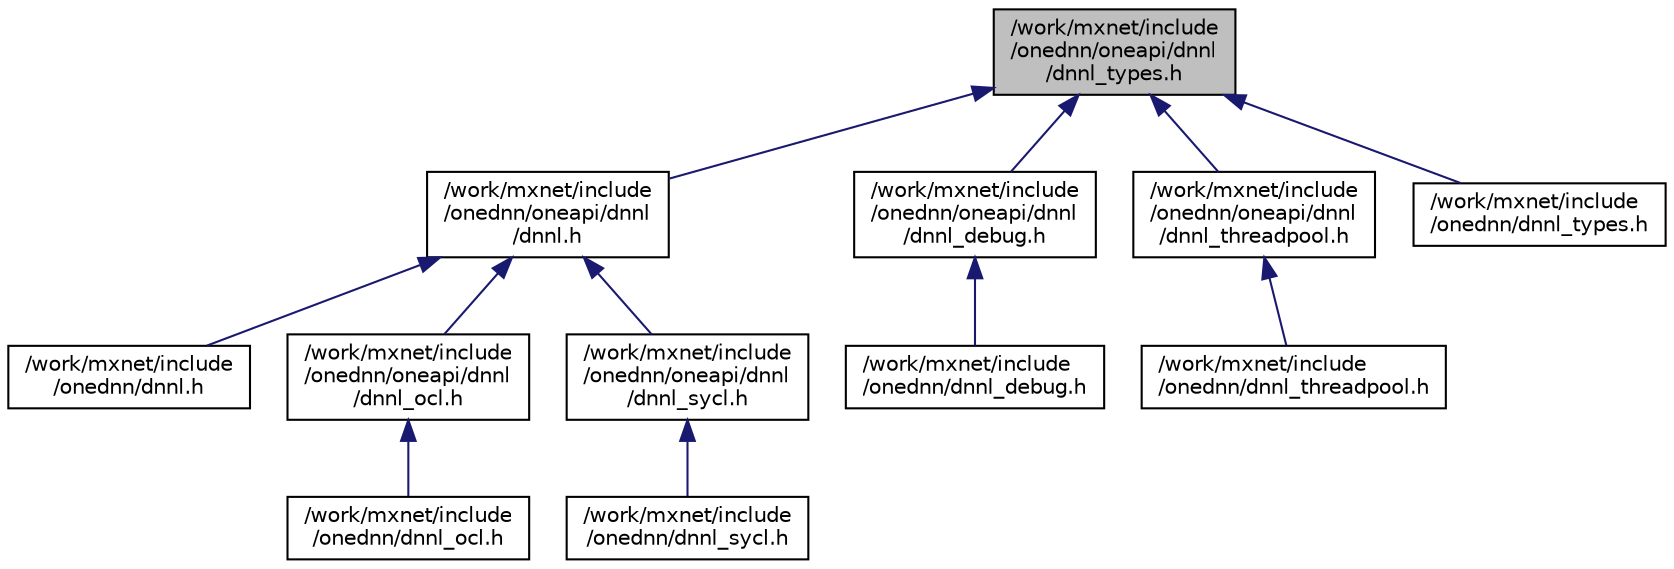 digraph "/work/mxnet/include/onednn/oneapi/dnnl/dnnl_types.h"
{
 // LATEX_PDF_SIZE
  edge [fontname="Helvetica",fontsize="10",labelfontname="Helvetica",labelfontsize="10"];
  node [fontname="Helvetica",fontsize="10",shape=record];
  Node1 [label="/work/mxnet/include\l/onednn/oneapi/dnnl\l/dnnl_types.h",height=0.2,width=0.4,color="black", fillcolor="grey75", style="filled", fontcolor="black",tooltip=" "];
  Node1 -> Node2 [dir="back",color="midnightblue",fontsize="10",style="solid",fontname="Helvetica"];
  Node2 [label="/work/mxnet/include\l/onednn/oneapi/dnnl\l/dnnl.h",height=0.2,width=0.4,color="black", fillcolor="white", style="filled",URL="$oneapi_2dnnl_2dnnl_8h.html",tooltip=" "];
  Node2 -> Node3 [dir="back",color="midnightblue",fontsize="10",style="solid",fontname="Helvetica"];
  Node3 [label="/work/mxnet/include\l/onednn/dnnl.h",height=0.2,width=0.4,color="black", fillcolor="white", style="filled",URL="$dnnl_8h.html",tooltip=" "];
  Node2 -> Node4 [dir="back",color="midnightblue",fontsize="10",style="solid",fontname="Helvetica"];
  Node4 [label="/work/mxnet/include\l/onednn/oneapi/dnnl\l/dnnl_ocl.h",height=0.2,width=0.4,color="black", fillcolor="white", style="filled",URL="$oneapi_2dnnl_2dnnl__ocl_8h.html",tooltip=" "];
  Node4 -> Node5 [dir="back",color="midnightblue",fontsize="10",style="solid",fontname="Helvetica"];
  Node5 [label="/work/mxnet/include\l/onednn/dnnl_ocl.h",height=0.2,width=0.4,color="black", fillcolor="white", style="filled",URL="$dnnl__ocl_8h.html",tooltip=" "];
  Node2 -> Node6 [dir="back",color="midnightblue",fontsize="10",style="solid",fontname="Helvetica"];
  Node6 [label="/work/mxnet/include\l/onednn/oneapi/dnnl\l/dnnl_sycl.h",height=0.2,width=0.4,color="black", fillcolor="white", style="filled",URL="$oneapi_2dnnl_2dnnl__sycl_8h.html",tooltip=" "];
  Node6 -> Node7 [dir="back",color="midnightblue",fontsize="10",style="solid",fontname="Helvetica"];
  Node7 [label="/work/mxnet/include\l/onednn/dnnl_sycl.h",height=0.2,width=0.4,color="black", fillcolor="white", style="filled",URL="$dnnl__sycl_8h.html",tooltip=" "];
  Node1 -> Node8 [dir="back",color="midnightblue",fontsize="10",style="solid",fontname="Helvetica"];
  Node8 [label="/work/mxnet/include\l/onednn/oneapi/dnnl\l/dnnl_debug.h",height=0.2,width=0.4,color="black", fillcolor="white", style="filled",URL="$oneapi_2dnnl_2dnnl__debug_8h.html",tooltip=" "];
  Node8 -> Node9 [dir="back",color="midnightblue",fontsize="10",style="solid",fontname="Helvetica"];
  Node9 [label="/work/mxnet/include\l/onednn/dnnl_debug.h",height=0.2,width=0.4,color="black", fillcolor="white", style="filled",URL="$dnnl__debug_8h.html",tooltip=" "];
  Node1 -> Node10 [dir="back",color="midnightblue",fontsize="10",style="solid",fontname="Helvetica"];
  Node10 [label="/work/mxnet/include\l/onednn/oneapi/dnnl\l/dnnl_threadpool.h",height=0.2,width=0.4,color="black", fillcolor="white", style="filled",URL="$oneapi_2dnnl_2dnnl__threadpool_8h.html",tooltip=" "];
  Node10 -> Node11 [dir="back",color="midnightblue",fontsize="10",style="solid",fontname="Helvetica"];
  Node11 [label="/work/mxnet/include\l/onednn/dnnl_threadpool.h",height=0.2,width=0.4,color="black", fillcolor="white", style="filled",URL="$dnnl__threadpool_8h.html",tooltip=" "];
  Node1 -> Node12 [dir="back",color="midnightblue",fontsize="10",style="solid",fontname="Helvetica"];
  Node12 [label="/work/mxnet/include\l/onednn/dnnl_types.h",height=0.2,width=0.4,color="black", fillcolor="white", style="filled",URL="$dnnl__types_8h.html",tooltip=" "];
}
